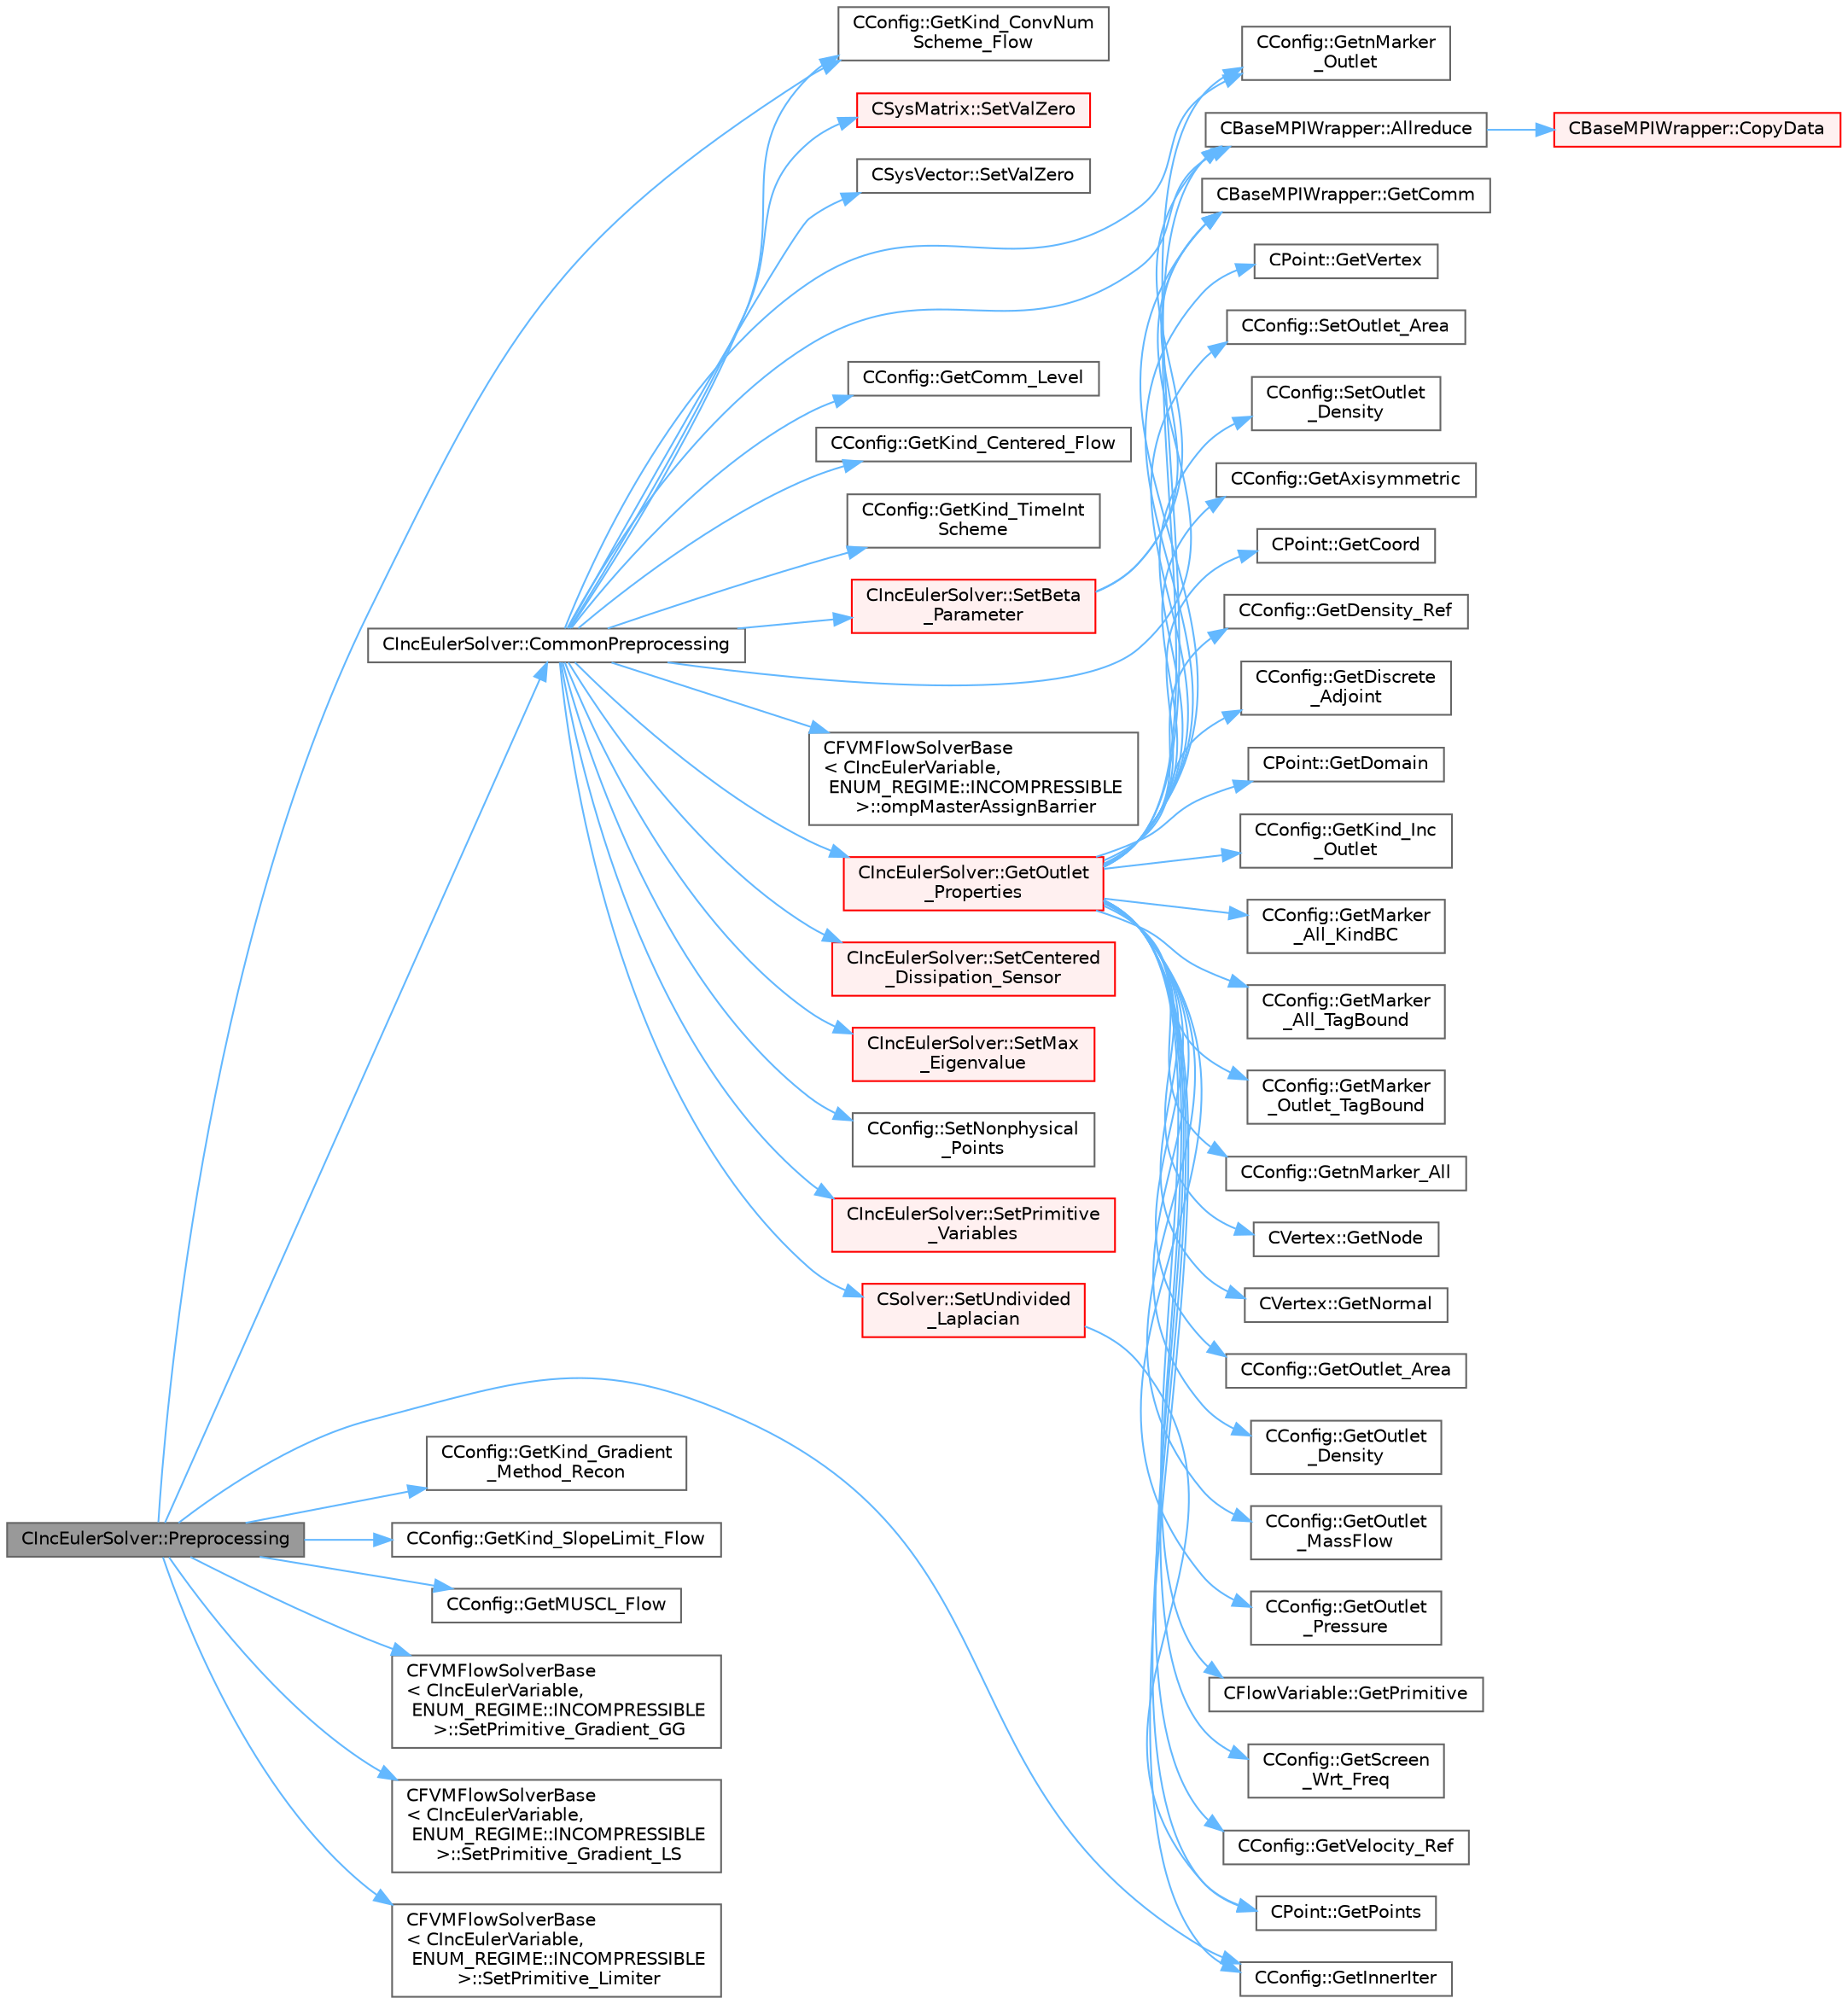 digraph "CIncEulerSolver::Preprocessing"
{
 // LATEX_PDF_SIZE
  bgcolor="transparent";
  edge [fontname=Helvetica,fontsize=10,labelfontname=Helvetica,labelfontsize=10];
  node [fontname=Helvetica,fontsize=10,shape=box,height=0.2,width=0.4];
  rankdir="LR";
  Node1 [id="Node000001",label="CIncEulerSolver::Preprocessing",height=0.2,width=0.4,color="gray40", fillcolor="grey60", style="filled", fontcolor="black",tooltip="Compute primitive variables and their gradients."];
  Node1 -> Node2 [id="edge1_Node000001_Node000002",color="steelblue1",style="solid",tooltip=" "];
  Node2 [id="Node000002",label="CIncEulerSolver::CommonPreprocessing",height=0.2,width=0.4,color="grey40", fillcolor="white", style="filled",URL="$classCIncEulerSolver.html#ac50d02e914c4337e73d2c4878b12c59d",tooltip="Preprocessing actions common to the Euler and NS solvers."];
  Node2 -> Node3 [id="edge2_Node000002_Node000003",color="steelblue1",style="solid",tooltip=" "];
  Node3 [id="Node000003",label="CBaseMPIWrapper::Allreduce",height=0.2,width=0.4,color="grey40", fillcolor="white", style="filled",URL="$classCBaseMPIWrapper.html#a381d4b3738c09d92ee1ae9f89715b541",tooltip=" "];
  Node3 -> Node4 [id="edge3_Node000003_Node000004",color="steelblue1",style="solid",tooltip=" "];
  Node4 [id="Node000004",label="CBaseMPIWrapper::CopyData",height=0.2,width=0.4,color="red", fillcolor="#FFF0F0", style="filled",URL="$classCBaseMPIWrapper.html#a3c28692a4cab67ad0f81d18273db3d23",tooltip=" "];
  Node2 -> Node7 [id="edge4_Node000002_Node000007",color="steelblue1",style="solid",tooltip=" "];
  Node7 [id="Node000007",label="CBaseMPIWrapper::GetComm",height=0.2,width=0.4,color="grey40", fillcolor="white", style="filled",URL="$classCBaseMPIWrapper.html#a8154391fc3522954802889d81d4ef5da",tooltip=" "];
  Node2 -> Node8 [id="edge5_Node000002_Node000008",color="steelblue1",style="solid",tooltip=" "];
  Node8 [id="Node000008",label="CConfig::GetComm_Level",height=0.2,width=0.4,color="grey40", fillcolor="white", style="filled",URL="$classCConfig.html#aa495414133c826e5f6651d4ce82d0ef6",tooltip="Get the level of MPI communications to be performed."];
  Node2 -> Node9 [id="edge6_Node000002_Node000009",color="steelblue1",style="solid",tooltip=" "];
  Node9 [id="Node000009",label="CConfig::GetKind_Centered_Flow",height=0.2,width=0.4,color="grey40", fillcolor="white", style="filled",URL="$classCConfig.html#ac98947febf35f20117815114d9371593",tooltip="Get the kind of center convective numerical scheme for the flow equations."];
  Node2 -> Node10 [id="edge7_Node000002_Node000010",color="steelblue1",style="solid",tooltip=" "];
  Node10 [id="Node000010",label="CConfig::GetKind_ConvNum\lScheme_Flow",height=0.2,width=0.4,color="grey40", fillcolor="white", style="filled",URL="$classCConfig.html#ac664a20b0a09ab14844dc6326290f0a0",tooltip="Get the kind of convective numerical scheme for the flow equations (centered or upwind)."];
  Node2 -> Node11 [id="edge8_Node000002_Node000011",color="steelblue1",style="solid",tooltip=" "];
  Node11 [id="Node000011",label="CConfig::GetKind_TimeInt\lScheme",height=0.2,width=0.4,color="grey40", fillcolor="white", style="filled",URL="$classCConfig.html#ad16f71356f146b530fb1fbb45444525c",tooltip="Get the kind of time integration method."];
  Node2 -> Node12 [id="edge9_Node000002_Node000012",color="steelblue1",style="solid",tooltip=" "];
  Node12 [id="Node000012",label="CConfig::GetnMarker\l_Outlet",height=0.2,width=0.4,color="grey40", fillcolor="white", style="filled",URL="$classCConfig.html#ada4ad9b9c716e11de0ef3c7c286cf217",tooltip="Get the total number of boundary markers."];
  Node2 -> Node13 [id="edge10_Node000002_Node000013",color="steelblue1",style="solid",tooltip=" "];
  Node13 [id="Node000013",label="CIncEulerSolver::GetOutlet\l_Properties",height=0.2,width=0.4,color="red", fillcolor="#FFF0F0", style="filled",URL="$classCIncEulerSolver.html#aacea1dc960644b2fb82b191b17bf9056",tooltip="A virtual member."];
  Node13 -> Node3 [id="edge11_Node000013_Node000003",color="steelblue1",style="solid",tooltip=" "];
  Node13 -> Node14 [id="edge12_Node000013_Node000014",color="steelblue1",style="solid",tooltip=" "];
  Node14 [id="Node000014",label="CConfig::GetAxisymmetric",height=0.2,width=0.4,color="grey40", fillcolor="white", style="filled",URL="$classCConfig.html#a509e098ac64a59535a8e59ec2de6f68b",tooltip="Get information about the axisymmetric frame."];
  Node13 -> Node7 [id="edge13_Node000013_Node000007",color="steelblue1",style="solid",tooltip=" "];
  Node13 -> Node15 [id="edge14_Node000013_Node000015",color="steelblue1",style="solid",tooltip=" "];
  Node15 [id="Node000015",label="CPoint::GetCoord",height=0.2,width=0.4,color="grey40", fillcolor="white", style="filled",URL="$classCPoint.html#ab16c29dd03911529cd73bf467c313179",tooltip="Get the coordinates dor the control volume."];
  Node13 -> Node16 [id="edge15_Node000013_Node000016",color="steelblue1",style="solid",tooltip=" "];
  Node16 [id="Node000016",label="CConfig::GetDensity_Ref",height=0.2,width=0.4,color="grey40", fillcolor="white", style="filled",URL="$classCConfig.html#a3fc33aec68f64b757f1f9f3514cb97de",tooltip="Get the value of the reference density for non-dimensionalization."];
  Node13 -> Node17 [id="edge16_Node000013_Node000017",color="steelblue1",style="solid",tooltip=" "];
  Node17 [id="Node000017",label="CConfig::GetDiscrete\l_Adjoint",height=0.2,width=0.4,color="grey40", fillcolor="white", style="filled",URL="$classCConfig.html#ab3928c4e6debcf50dcd0d38985f6980c",tooltip="Get the indicator whether we are solving an discrete adjoint problem."];
  Node13 -> Node18 [id="edge17_Node000013_Node000018",color="steelblue1",style="solid",tooltip=" "];
  Node18 [id="Node000018",label="CPoint::GetDomain",height=0.2,width=0.4,color="grey40", fillcolor="white", style="filled",URL="$classCPoint.html#aa58a27b602e47ddcad22ae74a5c6bc81",tooltip="For parallel computation, its indicates if a point must be computed or not."];
  Node13 -> Node19 [id="edge18_Node000013_Node000019",color="steelblue1",style="solid",tooltip=" "];
  Node19 [id="Node000019",label="CConfig::GetInnerIter",height=0.2,width=0.4,color="grey40", fillcolor="white", style="filled",URL="$classCConfig.html#a079a90396222697f01e0c365285c915d",tooltip="Get the current FSI iteration number."];
  Node13 -> Node20 [id="edge19_Node000013_Node000020",color="steelblue1",style="solid",tooltip=" "];
  Node20 [id="Node000020",label="CConfig::GetKind_Inc\l_Outlet",height=0.2,width=0.4,color="grey40", fillcolor="white", style="filled",URL="$classCConfig.html#ac9f9f4b0fff5571aaea06e565604a414",tooltip="Get the type of incompressible outlet from the list."];
  Node13 -> Node21 [id="edge20_Node000013_Node000021",color="steelblue1",style="solid",tooltip=" "];
  Node21 [id="Node000021",label="CConfig::GetMarker\l_All_KindBC",height=0.2,width=0.4,color="grey40", fillcolor="white", style="filled",URL="$classCConfig.html#ae003cd8f406eaaa91849a774c9a20730",tooltip="Get the kind of boundary for each marker."];
  Node13 -> Node22 [id="edge21_Node000013_Node000022",color="steelblue1",style="solid",tooltip=" "];
  Node22 [id="Node000022",label="CConfig::GetMarker\l_All_TagBound",height=0.2,width=0.4,color="grey40", fillcolor="white", style="filled",URL="$classCConfig.html#ab8c9c1f45950a29355be4ff357049440",tooltip="Get the index of the surface defined in the geometry file."];
  Node13 -> Node23 [id="edge22_Node000013_Node000023",color="steelblue1",style="solid",tooltip=" "];
  Node23 [id="Node000023",label="CConfig::GetMarker\l_Outlet_TagBound",height=0.2,width=0.4,color="grey40", fillcolor="white", style="filled",URL="$classCConfig.html#a64751475740f1310e6b2f0dcd0a59022",tooltip="Get the index of the surface defined in the geometry file."];
  Node13 -> Node24 [id="edge23_Node000013_Node000024",color="steelblue1",style="solid",tooltip=" "];
  Node24 [id="Node000024",label="CConfig::GetnMarker_All",height=0.2,width=0.4,color="grey40", fillcolor="white", style="filled",URL="$classCConfig.html#a459dee039e618d21a5d78db61c221240",tooltip="Get the total number of boundary markers of the local process including send/receive domains."];
  Node13 -> Node12 [id="edge24_Node000013_Node000012",color="steelblue1",style="solid",tooltip=" "];
  Node13 -> Node25 [id="edge25_Node000013_Node000025",color="steelblue1",style="solid",tooltip=" "];
  Node25 [id="Node000025",label="CVertex::GetNode",height=0.2,width=0.4,color="grey40", fillcolor="white", style="filled",URL="$classCVertex.html#ad568da06e7191358d3a09a1bee71cdb5",tooltip="Get the node of the vertex."];
  Node13 -> Node26 [id="edge26_Node000013_Node000026",color="steelblue1",style="solid",tooltip=" "];
  Node26 [id="Node000026",label="CVertex::GetNormal",height=0.2,width=0.4,color="grey40", fillcolor="white", style="filled",URL="$classCVertex.html#a57cacfe764770e6c0e54c278cb584f7c",tooltip="Copy the the normal vector of a face."];
  Node13 -> Node27 [id="edge27_Node000013_Node000027",color="steelblue1",style="solid",tooltip=" "];
  Node27 [id="Node000027",label="CConfig::GetOutlet_Area",height=0.2,width=0.4,color="grey40", fillcolor="white", style="filled",URL="$classCConfig.html#a7b9efd9c01446eea006f3602e6615cf8",tooltip="Get the back pressure (static) at an outlet boundary."];
  Node13 -> Node28 [id="edge28_Node000013_Node000028",color="steelblue1",style="solid",tooltip=" "];
  Node28 [id="Node000028",label="CConfig::GetOutlet\l_Density",height=0.2,width=0.4,color="grey40", fillcolor="white", style="filled",URL="$classCConfig.html#a3e61da8a2ced5f07f929b87a8e4e5e8c",tooltip="Get the back pressure (static) at an outlet boundary."];
  Node13 -> Node29 [id="edge29_Node000013_Node000029",color="steelblue1",style="solid",tooltip=" "];
  Node29 [id="Node000029",label="CConfig::GetOutlet\l_MassFlow",height=0.2,width=0.4,color="grey40", fillcolor="white", style="filled",URL="$classCConfig.html#a3b40b375b8774709ac28ae1302fc7e94",tooltip="Get the back pressure (static) at an outlet boundary."];
  Node13 -> Node30 [id="edge30_Node000013_Node000030",color="steelblue1",style="solid",tooltip=" "];
  Node30 [id="Node000030",label="CConfig::GetOutlet\l_Pressure",height=0.2,width=0.4,color="grey40", fillcolor="white", style="filled",URL="$classCConfig.html#a0e5bd42e6aa17fdb493fe696280318c3",tooltip="Get the back pressure (static) at an outlet boundary."];
  Node13 -> Node31 [id="edge31_Node000013_Node000031",color="steelblue1",style="solid",tooltip=" "];
  Node31 [id="Node000031",label="CPoint::GetPoints",height=0.2,width=0.4,color="grey40", fillcolor="white", style="filled",URL="$classCPoint.html#a28c574d1577404bc70199351c1c9c358",tooltip="Get the entire point adjacency information in compressed format (CSR)."];
  Node13 -> Node32 [id="edge32_Node000013_Node000032",color="steelblue1",style="solid",tooltip=" "];
  Node32 [id="Node000032",label="CFlowVariable::GetPrimitive",height=0.2,width=0.4,color="grey40", fillcolor="white", style="filled",URL="$classCFlowVariable.html#a852271c741f1e7cdb1d391941266d344",tooltip="Get a primitive variable."];
  Node13 -> Node33 [id="edge33_Node000013_Node000033",color="steelblue1",style="solid",tooltip=" "];
  Node33 [id="Node000033",label="CConfig::GetScreen\l_Wrt_Freq",height=0.2,width=0.4,color="grey40", fillcolor="white", style="filled",URL="$classCConfig.html#ad43daa81fef55ee2c14498294308bad5",tooltip="GetScreen_Wrt_Freq_Inner."];
  Node13 -> Node34 [id="edge34_Node000013_Node000034",color="steelblue1",style="solid",tooltip=" "];
  Node34 [id="Node000034",label="CConfig::GetVelocity_Ref",height=0.2,width=0.4,color="grey40", fillcolor="white", style="filled",URL="$classCConfig.html#afad4537005c210e8a7fc015a51b8ae4c",tooltip="Get the value of the reference velocity for non-dimensionalization."];
  Node13 -> Node35 [id="edge35_Node000013_Node000035",color="steelblue1",style="solid",tooltip=" "];
  Node35 [id="Node000035",label="CPoint::GetVertex",height=0.2,width=0.4,color="grey40", fillcolor="white", style="filled",URL="$classCPoint.html#aa23a2b42b38e6d611038eeafdb7051d0",tooltip="Get the vertex that compose the control volume for a marker."];
  Node13 -> Node36 [id="edge36_Node000013_Node000036",color="steelblue1",style="solid",tooltip=" "];
  Node36 [id="Node000036",label="CConfig::SetOutlet_Area",height=0.2,width=0.4,color="grey40", fillcolor="white", style="filled",URL="$classCConfig.html#afff2482f5b451b680975fa96f09773c3",tooltip="Get the back pressure (static) at an outlet boundary."];
  Node13 -> Node37 [id="edge37_Node000013_Node000037",color="steelblue1",style="solid",tooltip=" "];
  Node37 [id="Node000037",label="CConfig::SetOutlet\l_Density",height=0.2,width=0.4,color="grey40", fillcolor="white", style="filled",URL="$classCConfig.html#a73848e92ab3eedfb9b65fa00e1e3c297",tooltip="Get the back pressure (static) at an outlet boundary."];
  Node2 -> Node40 [id="edge38_Node000002_Node000040",color="steelblue1",style="solid",tooltip=" "];
  Node40 [id="Node000040",label="CFVMFlowSolverBase\l\< CIncEulerVariable,\l ENUM_REGIME::INCOMPRESSIBLE\l \>::ompMasterAssignBarrier",height=0.2,width=0.4,color="grey40", fillcolor="white", style="filled",URL="$classCFVMFlowSolverBase.html#a1b0175f84e884c015bf48e2e6e7c78bd",tooltip="Utility to set the value of a member variables safely, and so that the new values are seen by all thr..."];
  Node2 -> Node41 [id="edge39_Node000002_Node000041",color="steelblue1",style="solid",tooltip=" "];
  Node41 [id="Node000041",label="CIncEulerSolver::SetBeta\l_Parameter",height=0.2,width=0.4,color="red", fillcolor="#FFF0F0", style="filled",URL="$classCIncEulerSolver.html#a3e20d6912dc1a1806424e31b12bd80f4",tooltip="Update the Beta parameter for the incompressible preconditioner."];
  Node41 -> Node3 [id="edge40_Node000041_Node000003",color="steelblue1",style="solid",tooltip=" "];
  Node41 -> Node7 [id="edge41_Node000041_Node000007",color="steelblue1",style="solid",tooltip=" "];
  Node2 -> Node47 [id="edge42_Node000002_Node000047",color="steelblue1",style="solid",tooltip=" "];
  Node47 [id="Node000047",label="CIncEulerSolver::SetCentered\l_Dissipation_Sensor",height=0.2,width=0.4,color="red", fillcolor="#FFF0F0", style="filled",URL="$classCIncEulerSolver.html#a83f4a05ad9f4ade1867cd1ef11931339",tooltip="Compute a pressure sensor switch."];
  Node2 -> Node51 [id="edge43_Node000002_Node000051",color="steelblue1",style="solid",tooltip=" "];
  Node51 [id="Node000051",label="CIncEulerSolver::SetMax\l_Eigenvalue",height=0.2,width=0.4,color="red", fillcolor="#FFF0F0", style="filled",URL="$classCIncEulerSolver.html#a223e376028f3f77be49d39017ebebdb0",tooltip="Compute the max eigenvalue."];
  Node2 -> Node54 [id="edge44_Node000002_Node000054",color="steelblue1",style="solid",tooltip=" "];
  Node54 [id="Node000054",label="CConfig::SetNonphysical\l_Points",height=0.2,width=0.4,color="grey40", fillcolor="white", style="filled",URL="$classCConfig.html#a434fe0922532828b7e40ded865c5ce51",tooltip="Set the current number of non-physical nodes in the solution."];
  Node2 -> Node55 [id="edge45_Node000002_Node000055",color="steelblue1",style="solid",tooltip=" "];
  Node55 [id="Node000055",label="CIncEulerSolver::SetPrimitive\l_Variables",height=0.2,width=0.4,color="red", fillcolor="#FFF0F0", style="filled",URL="$classCIncEulerSolver.html#a4c23fe41a4589737850b80bb10d5bac5",tooltip="Compute the velocity^2, SoundSpeed, Pressure, Enthalpy, Viscosity."];
  Node2 -> Node76 [id="edge46_Node000002_Node000076",color="steelblue1",style="solid",tooltip=" "];
  Node76 [id="Node000076",label="CSolver::SetUndivided\l_Laplacian",height=0.2,width=0.4,color="red", fillcolor="#FFF0F0", style="filled",URL="$classCSolver.html#ae9fa6bf0e3ef0dff07dd85e0a87eef4d",tooltip="Compute the undivided laplacian for the solution variables."];
  Node76 -> Node31 [id="edge47_Node000076_Node000031",color="steelblue1",style="solid",tooltip=" "];
  Node2 -> Node164 [id="edge48_Node000002_Node000164",color="steelblue1",style="solid",tooltip=" "];
  Node164 [id="Node000164",label="CSysMatrix::SetValZero",height=0.2,width=0.4,color="red", fillcolor="#FFF0F0", style="filled",URL="$classCSysMatrix.html#a8f974ad2e089dccfc99ea21a4ef5a819",tooltip="Sets to zero all the entries of the sparse matrix."];
  Node2 -> Node167 [id="edge49_Node000002_Node000167",color="steelblue1",style="solid",tooltip=" "];
  Node167 [id="Node000167",label="CSysVector::SetValZero",height=0.2,width=0.4,color="grey40", fillcolor="white", style="filled",URL="$classCSysVector.html#aa179ddab500faadee96bebecff9e201d",tooltip="Sets to zero all the entries of the vector."];
  Node1 -> Node19 [id="edge50_Node000001_Node000019",color="steelblue1",style="solid",tooltip=" "];
  Node1 -> Node10 [id="edge51_Node000001_Node000010",color="steelblue1",style="solid",tooltip=" "];
  Node1 -> Node168 [id="edge52_Node000001_Node000168",color="steelblue1",style="solid",tooltip=" "];
  Node168 [id="Node000168",label="CConfig::GetKind_Gradient\l_Method_Recon",height=0.2,width=0.4,color="grey40", fillcolor="white", style="filled",URL="$classCConfig.html#af59700a2ce4edce862248ba52bdca025",tooltip="Get the kind of method for computation of spatial gradients used for upwind reconstruction."];
  Node1 -> Node169 [id="edge53_Node000001_Node000169",color="steelblue1",style="solid",tooltip=" "];
  Node169 [id="Node000169",label="CConfig::GetKind_SlopeLimit_Flow",height=0.2,width=0.4,color="grey40", fillcolor="white", style="filled",URL="$classCConfig.html#a31504bfdad401a8879a9e0a121320f96",tooltip="Get the method for limiting the spatial gradients."];
  Node1 -> Node170 [id="edge54_Node000001_Node000170",color="steelblue1",style="solid",tooltip=" "];
  Node170 [id="Node000170",label="CConfig::GetMUSCL_Flow",height=0.2,width=0.4,color="grey40", fillcolor="white", style="filled",URL="$classCConfig.html#a97ba000591a72e4d8f0fc71bc75bd38a",tooltip="Get if the upwind scheme used MUSCL or not."];
  Node1 -> Node171 [id="edge55_Node000001_Node000171",color="steelblue1",style="solid",tooltip=" "];
  Node171 [id="Node000171",label="CFVMFlowSolverBase\l\< CIncEulerVariable,\l ENUM_REGIME::INCOMPRESSIBLE\l \>::SetPrimitive_Gradient_GG",height=0.2,width=0.4,color="grey40", fillcolor="white", style="filled",URL="$classCFVMFlowSolverBase.html#ae26d178e6483b0ba6bad01318530fff9",tooltip="Compute the gradient of the primitive variables using Green-Gauss method, and stores the result in th..."];
  Node1 -> Node172 [id="edge56_Node000001_Node000172",color="steelblue1",style="solid",tooltip=" "];
  Node172 [id="Node000172",label="CFVMFlowSolverBase\l\< CIncEulerVariable,\l ENUM_REGIME::INCOMPRESSIBLE\l \>::SetPrimitive_Gradient_LS",height=0.2,width=0.4,color="grey40", fillcolor="white", style="filled",URL="$classCFVMFlowSolverBase.html#aa00cb2f438eff709117ab4ffe61c3542",tooltip="Compute the gradient of the primitive variables using a Least-Squares method, and stores the result i..."];
  Node1 -> Node173 [id="edge57_Node000001_Node000173",color="steelblue1",style="solid",tooltip=" "];
  Node173 [id="Node000173",label="CFVMFlowSolverBase\l\< CIncEulerVariable,\l ENUM_REGIME::INCOMPRESSIBLE\l \>::SetPrimitive_Limiter",height=0.2,width=0.4,color="grey40", fillcolor="white", style="filled",URL="$classCFVMFlowSolverBase.html#a6d22d04abb4c12c252db08cfb576e089",tooltip="Compute the limiter of the primitive variables."];
}
